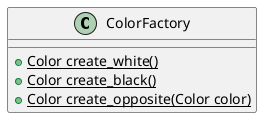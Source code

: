 @startuml
class ColorFactory {
    + {static} Color create_white()
    + {static} Color create_black()
    + {static} Color create_opposite(Color color)
}
@enduml